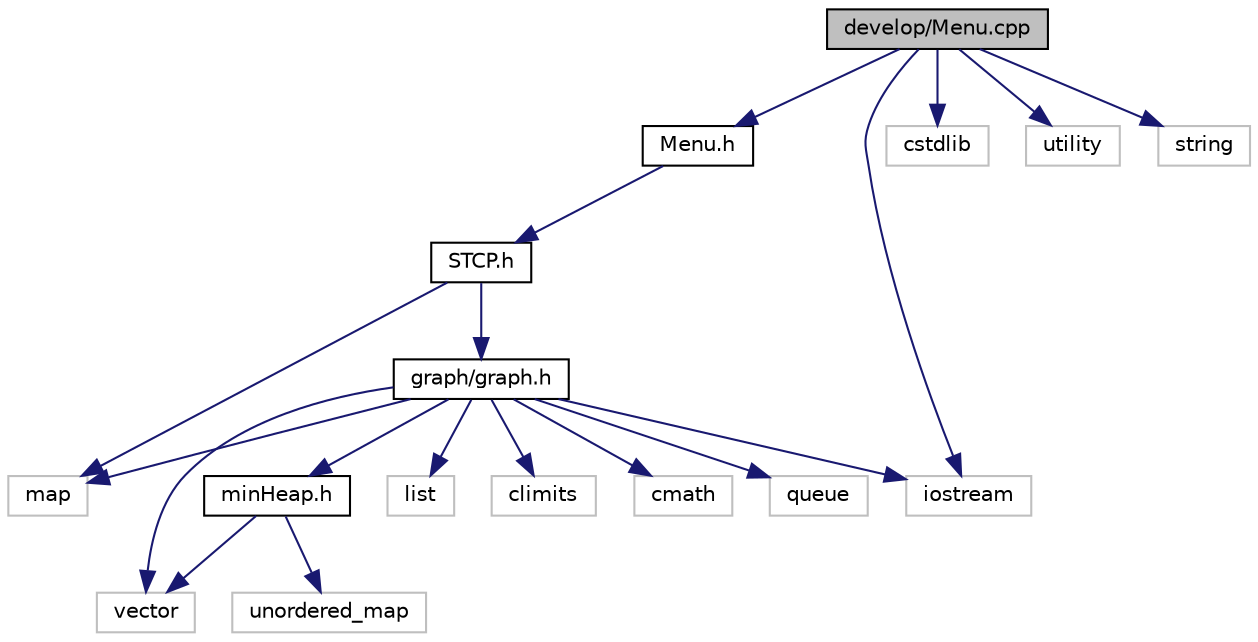 digraph "develop/Menu.cpp"
{
 // LATEX_PDF_SIZE
  bgcolor="transparent";
  edge [fontname="Helvetica",fontsize="10",labelfontname="Helvetica",labelfontsize="10"];
  node [fontname="Helvetica",fontsize="10",shape=record];
  Node1 [label="develop/Menu.cpp",height=0.2,width=0.4,color="black", fillcolor="grey75", style="filled", fontcolor="black",tooltip=" "];
  Node1 -> Node2 [color="midnightblue",fontsize="10",style="solid"];
  Node2 [label="Menu.h",height=0.2,width=0.4,color="black",URL="$Menu_8h.html",tooltip=" "];
  Node2 -> Node3 [color="midnightblue",fontsize="10",style="solid"];
  Node3 [label="STCP.h",height=0.2,width=0.4,color="black",URL="$STCP_8h.html",tooltip=" "];
  Node3 -> Node4 [color="midnightblue",fontsize="10",style="solid"];
  Node4 [label="graph/graph.h",height=0.2,width=0.4,color="black",URL="$graph_8h.html",tooltip=" "];
  Node4 -> Node5 [color="midnightblue",fontsize="10",style="solid"];
  Node5 [label="minHeap.h",height=0.2,width=0.4,color="black",URL="$minHeap_8h.html",tooltip=" "];
  Node5 -> Node6 [color="midnightblue",fontsize="10",style="solid"];
  Node6 [label="vector",height=0.2,width=0.4,color="grey75",tooltip=" "];
  Node5 -> Node7 [color="midnightblue",fontsize="10",style="solid"];
  Node7 [label="unordered_map",height=0.2,width=0.4,color="grey75",tooltip=" "];
  Node4 -> Node6 [color="midnightblue",fontsize="10",style="solid"];
  Node4 -> Node8 [color="midnightblue",fontsize="10",style="solid"];
  Node8 [label="list",height=0.2,width=0.4,color="grey75",tooltip=" "];
  Node4 -> Node9 [color="midnightblue",fontsize="10",style="solid"];
  Node9 [label="iostream",height=0.2,width=0.4,color="grey75",tooltip=" "];
  Node4 -> Node10 [color="midnightblue",fontsize="10",style="solid"];
  Node10 [label="map",height=0.2,width=0.4,color="grey75",tooltip=" "];
  Node4 -> Node11 [color="midnightblue",fontsize="10",style="solid"];
  Node11 [label="climits",height=0.2,width=0.4,color="grey75",tooltip=" "];
  Node4 -> Node12 [color="midnightblue",fontsize="10",style="solid"];
  Node12 [label="cmath",height=0.2,width=0.4,color="grey75",tooltip=" "];
  Node4 -> Node13 [color="midnightblue",fontsize="10",style="solid"];
  Node13 [label="queue",height=0.2,width=0.4,color="grey75",tooltip=" "];
  Node3 -> Node10 [color="midnightblue",fontsize="10",style="solid"];
  Node1 -> Node9 [color="midnightblue",fontsize="10",style="solid"];
  Node1 -> Node14 [color="midnightblue",fontsize="10",style="solid"];
  Node14 [label="cstdlib",height=0.2,width=0.4,color="grey75",tooltip=" "];
  Node1 -> Node15 [color="midnightblue",fontsize="10",style="solid"];
  Node15 [label="utility",height=0.2,width=0.4,color="grey75",tooltip=" "];
  Node1 -> Node16 [color="midnightblue",fontsize="10",style="solid"];
  Node16 [label="string",height=0.2,width=0.4,color="grey75",tooltip=" "];
}
